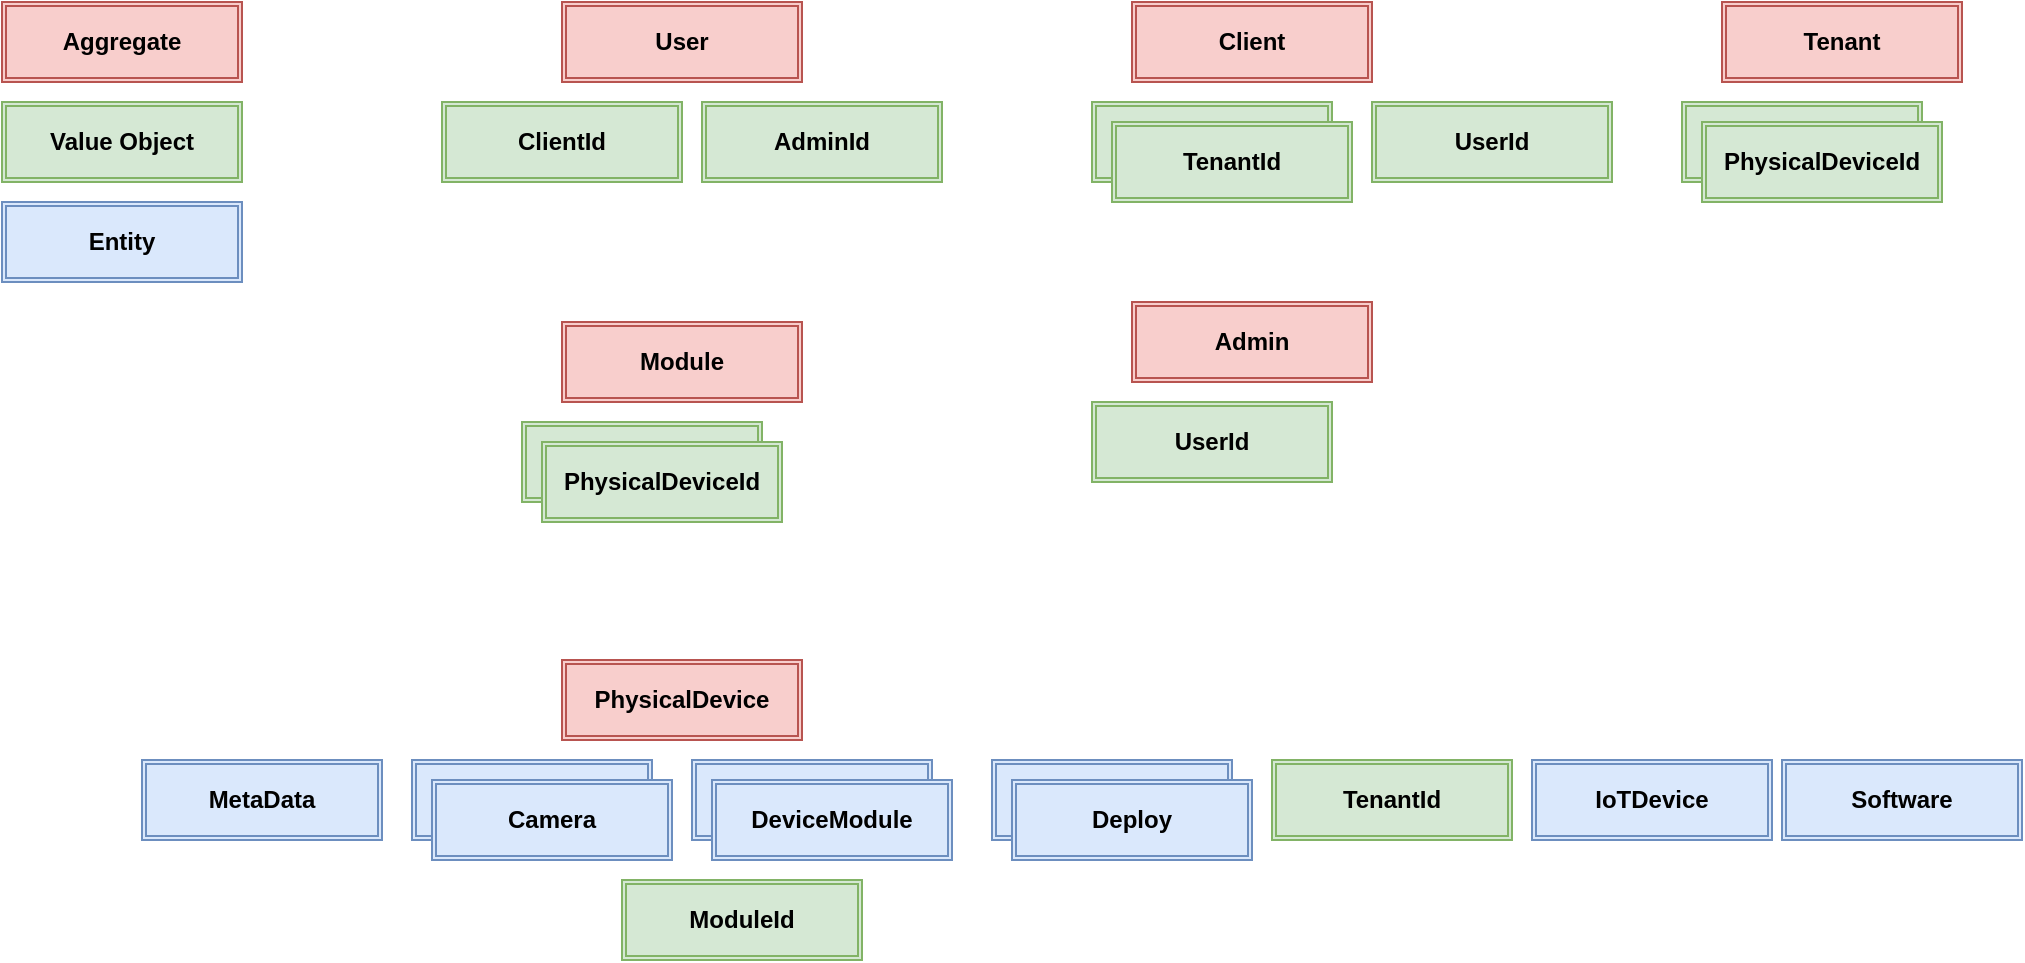 <mxfile>
    <diagram id="X04-IPf44GO-i4eC53aM" name="Page-1">
        <mxGraphModel dx="1245" dy="462" grid="1" gridSize="10" guides="1" tooltips="1" connect="1" arrows="1" fold="1" page="1" pageScale="1" pageWidth="1169" pageHeight="827" math="0" shadow="0">
            <root>
                <mxCell id="0"/>
                <mxCell id="1" parent="0"/>
                <mxCell id="6" value="Aggregate" style="shape=ext;double=1;rounded=0;whiteSpace=wrap;html=1;fillColor=#f8cecc;strokeColor=#b85450;fontColor=#000000;fontStyle=1" parent="1" vertex="1">
                    <mxGeometry x="40" y="10" width="120" height="40" as="geometry"/>
                </mxCell>
                <mxCell id="7" value="Value Object" style="shape=ext;double=1;rounded=0;whiteSpace=wrap;html=1;fillColor=#d5e8d4;strokeColor=#82b366;fontStyle=1;fontColor=#000000;" parent="1" vertex="1">
                    <mxGeometry x="40" y="60" width="120" height="40" as="geometry"/>
                </mxCell>
                <mxCell id="8" value="User" style="shape=ext;double=1;rounded=0;whiteSpace=wrap;html=1;fillColor=#f8cecc;strokeColor=#b85450;fontColor=#000000;fontStyle=1" parent="1" vertex="1">
                    <mxGeometry x="320" y="10" width="120" height="40" as="geometry"/>
                </mxCell>
                <mxCell id="12" value="Tenant" style="shape=ext;double=1;rounded=0;whiteSpace=wrap;html=1;fillColor=#f8cecc;strokeColor=#b85450;fontStyle=1;fontColor=#000000;" parent="1" vertex="1">
                    <mxGeometry x="900" y="10" width="120" height="40" as="geometry"/>
                </mxCell>
                <mxCell id="14" value="PhysicalDeviceID" style="shape=ext;double=1;rounded=0;whiteSpace=wrap;html=1;fillColor=#d5e8d4;strokeColor=#82b366;fontStyle=1;fontColor=#000000;" parent="1" vertex="1">
                    <mxGeometry x="880" y="60" width="120" height="40" as="geometry"/>
                </mxCell>
                <mxCell id="15" value="PhysicalDevice" style="shape=ext;double=1;rounded=0;whiteSpace=wrap;html=1;fillColor=#f8cecc;strokeColor=#b85450;fontStyle=1;fontColor=#000000;" parent="1" vertex="1">
                    <mxGeometry x="320" y="339" width="120" height="40" as="geometry"/>
                </mxCell>
                <mxCell id="23" value="TenantId" style="shape=ext;double=1;rounded=0;whiteSpace=wrap;html=1;fillColor=#d5e8d4;strokeColor=#82b366;fontStyle=1;fontColor=#000000;" parent="1" vertex="1">
                    <mxGeometry x="675" y="389" width="120" height="40" as="geometry"/>
                </mxCell>
                <mxCell id="24" value="Module" style="shape=ext;double=1;rounded=0;whiteSpace=wrap;html=1;fillColor=#f8cecc;strokeColor=#b85450;fontStyle=1;fontColor=#000000;" parent="1" vertex="1">
                    <mxGeometry x="320" y="170" width="120" height="40" as="geometry"/>
                </mxCell>
                <mxCell id="25" value="PhysicalDeviceId" style="shape=ext;double=1;rounded=0;whiteSpace=wrap;html=1;fillColor=#d5e8d4;strokeColor=#82b366;fontStyle=1;fontColor=#000000;" parent="1" vertex="1">
                    <mxGeometry x="300" y="220" width="120" height="40" as="geometry"/>
                </mxCell>
                <mxCell id="26" value="Deploy" style="shape=ext;double=1;rounded=0;whiteSpace=wrap;html=1;fillColor=#dae8fc;strokeColor=#6c8ebf;fontStyle=1;fontColor=#000000;" parent="1" vertex="1">
                    <mxGeometry x="535" y="389" width="120" height="40" as="geometry"/>
                </mxCell>
                <mxCell id="28" value="ClientId" style="shape=ext;double=1;rounded=0;whiteSpace=wrap;html=1;fillColor=#d5e8d4;strokeColor=#82b366;fontStyle=1;fontColor=#000000;" parent="1" vertex="1">
                    <mxGeometry x="260" y="60" width="120" height="40" as="geometry"/>
                </mxCell>
                <mxCell id="29" value="AdminId" style="shape=ext;double=1;rounded=0;whiteSpace=wrap;html=1;fillColor=#d5e8d4;strokeColor=#82b366;fontStyle=1;fontColor=#000000;" parent="1" vertex="1">
                    <mxGeometry x="390" y="60" width="120" height="40" as="geometry"/>
                </mxCell>
                <mxCell id="30" value="Client" style="shape=ext;double=1;rounded=0;whiteSpace=wrap;html=1;fillColor=#f8cecc;strokeColor=#b85450;fontStyle=1;fontColor=#000000;" parent="1" vertex="1">
                    <mxGeometry x="605" y="10" width="120" height="40" as="geometry"/>
                </mxCell>
                <mxCell id="32" value="PhysicalDeviceId" style="shape=ext;double=1;rounded=0;whiteSpace=wrap;html=1;fillColor=#d5e8d4;strokeColor=#82b366;fontStyle=1;fontColor=#000000;" parent="1" vertex="1">
                    <mxGeometry x="890" y="70" width="120" height="40" as="geometry"/>
                </mxCell>
                <mxCell id="34" value="Camera" style="shape=ext;double=1;rounded=0;whiteSpace=wrap;html=1;fillColor=#dae8fc;strokeColor=#6c8ebf;fontStyle=1;fontColor=#000000;" parent="1" vertex="1">
                    <mxGeometry x="245" y="389" width="120" height="40" as="geometry"/>
                </mxCell>
                <mxCell id="37" value="TenantId" style="shape=ext;double=1;rounded=0;whiteSpace=wrap;html=1;fillColor=#d5e8d4;strokeColor=#82b366;fontStyle=1;fontColor=#000000;" parent="1" vertex="1">
                    <mxGeometry x="585" y="60" width="120" height="40" as="geometry"/>
                </mxCell>
                <mxCell id="39" value="Entity" style="shape=ext;double=1;rounded=0;whiteSpace=wrap;html=1;fillColor=#dae8fc;strokeColor=#6c8ebf;fontStyle=1;fontColor=#000000;" parent="1" vertex="1">
                    <mxGeometry x="40" y="110" width="120" height="40" as="geometry"/>
                </mxCell>
                <mxCell id="40" value="Deploy" style="shape=ext;double=1;rounded=0;whiteSpace=wrap;html=1;fillColor=#dae8fc;strokeColor=#6c8ebf;fontStyle=1;fontColor=#000000;" parent="1" vertex="1">
                    <mxGeometry x="545" y="399" width="120" height="40" as="geometry"/>
                </mxCell>
                <mxCell id="41" value="TenantId" style="shape=ext;double=1;rounded=0;whiteSpace=wrap;html=1;fillColor=#d5e8d4;strokeColor=#82b366;fontStyle=1;fontColor=#000000;" parent="1" vertex="1">
                    <mxGeometry x="595" y="70" width="120" height="40" as="geometry"/>
                </mxCell>
                <mxCell id="42" value="PhysicalDeviceId" style="shape=ext;double=1;rounded=0;whiteSpace=wrap;html=1;fillColor=#d5e8d4;strokeColor=#82b366;fontStyle=1;fontColor=#000000;" parent="1" vertex="1">
                    <mxGeometry x="310" y="230" width="120" height="40" as="geometry"/>
                </mxCell>
                <mxCell id="43" value="IoTDevice" style="shape=ext;double=1;rounded=0;whiteSpace=wrap;html=1;fillColor=#dae8fc;strokeColor=#6c8ebf;fontStyle=1;fontColor=#000000;" parent="1" vertex="1">
                    <mxGeometry x="805" y="389" width="120" height="40" as="geometry"/>
                </mxCell>
                <mxCell id="44" value="Camera" style="shape=ext;double=1;rounded=0;whiteSpace=wrap;html=1;fillColor=#dae8fc;strokeColor=#6c8ebf;fontStyle=1;fontColor=#000000;" parent="1" vertex="1">
                    <mxGeometry x="255" y="399" width="120" height="40" as="geometry"/>
                </mxCell>
                <mxCell id="45" value="DeviceModule" style="shape=ext;double=1;rounded=0;whiteSpace=wrap;html=1;fillColor=#dae8fc;strokeColor=#6c8ebf;fontStyle=1;fontColor=#000000;" parent="1" vertex="1">
                    <mxGeometry x="385" y="389" width="120" height="40" as="geometry"/>
                </mxCell>
                <mxCell id="47" value="DeviceModule" style="shape=ext;double=1;rounded=0;whiteSpace=wrap;html=1;fillColor=#dae8fc;strokeColor=#6c8ebf;fontStyle=1;fontColor=#000000;" parent="1" vertex="1">
                    <mxGeometry x="395" y="399" width="120" height="40" as="geometry"/>
                </mxCell>
                <mxCell id="48" value="ModuleId" style="shape=ext;double=1;rounded=0;whiteSpace=wrap;html=1;fillColor=#d5e8d4;strokeColor=#82b366;fontStyle=1;fontColor=#000000;" parent="1" vertex="1">
                    <mxGeometry x="350" y="449" width="120" height="40" as="geometry"/>
                </mxCell>
                <mxCell id="49" value="UserId" style="shape=ext;double=1;rounded=0;whiteSpace=wrap;html=1;fillColor=#d5e8d4;strokeColor=#82b366;fontStyle=1;fontColor=#000000;" parent="1" vertex="1">
                    <mxGeometry x="725" y="60" width="120" height="40" as="geometry"/>
                </mxCell>
                <mxCell id="50" value="Admin" style="shape=ext;double=1;rounded=0;whiteSpace=wrap;html=1;fillColor=#f8cecc;strokeColor=#b85450;fontStyle=1;fontColor=#000000;" vertex="1" parent="1">
                    <mxGeometry x="605" y="160" width="120" height="40" as="geometry"/>
                </mxCell>
                <mxCell id="53" value="UserId" style="shape=ext;double=1;rounded=0;whiteSpace=wrap;html=1;fillColor=#d5e8d4;strokeColor=#82b366;fontStyle=1;fontColor=#000000;" vertex="1" parent="1">
                    <mxGeometry x="585" y="210" width="120" height="40" as="geometry"/>
                </mxCell>
                <mxCell id="54" value="MetaData" style="shape=ext;double=1;rounded=0;whiteSpace=wrap;html=1;fillColor=#dae8fc;strokeColor=#6c8ebf;fontStyle=1;fontColor=#000000;" vertex="1" parent="1">
                    <mxGeometry x="110" y="389" width="120" height="40" as="geometry"/>
                </mxCell>
                <mxCell id="55" value="Software" style="shape=ext;double=1;rounded=0;whiteSpace=wrap;html=1;fillColor=#dae8fc;strokeColor=#6c8ebf;fontStyle=1;fontColor=#000000;" vertex="1" parent="1">
                    <mxGeometry x="930" y="389" width="120" height="40" as="geometry"/>
                </mxCell>
            </root>
        </mxGraphModel>
    </diagram>
</mxfile>